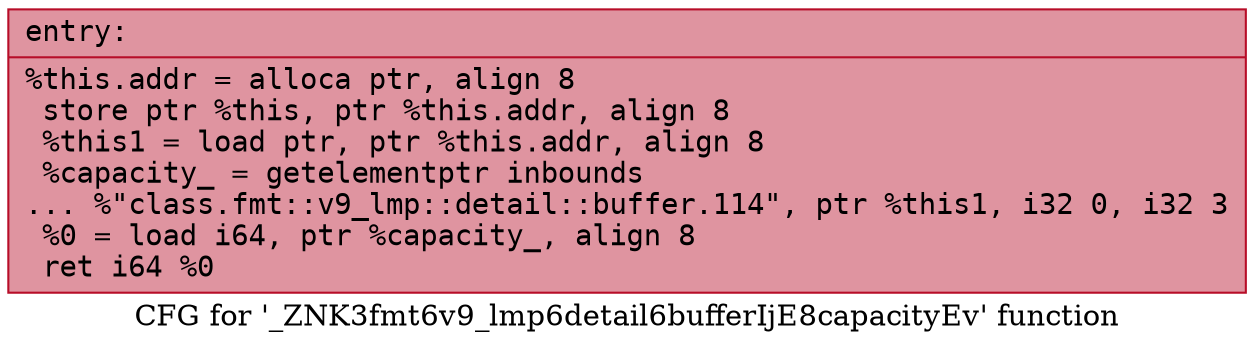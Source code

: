 digraph "CFG for '_ZNK3fmt6v9_lmp6detail6bufferIjE8capacityEv' function" {
	label="CFG for '_ZNK3fmt6v9_lmp6detail6bufferIjE8capacityEv' function";

	Node0x556bfec5ca60 [shape=record,color="#b70d28ff", style=filled, fillcolor="#b70d2870" fontname="Courier",label="{entry:\l|  %this.addr = alloca ptr, align 8\l  store ptr %this, ptr %this.addr, align 8\l  %this1 = load ptr, ptr %this.addr, align 8\l  %capacity_ = getelementptr inbounds\l... %\"class.fmt::v9_lmp::detail::buffer.114\", ptr %this1, i32 0, i32 3\l  %0 = load i64, ptr %capacity_, align 8\l  ret i64 %0\l}"];
}
